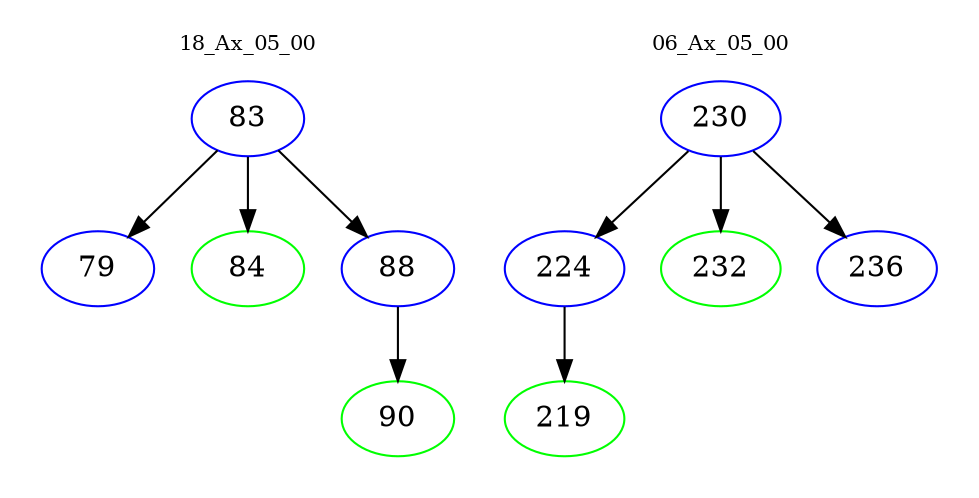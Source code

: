 digraph{
subgraph cluster_0 {
color = white
label = "18_Ax_05_00";
fontsize=10;
T0_83 [label="83", color="blue"]
T0_83 -> T0_79 [color="black"]
T0_79 [label="79", color="blue"]
T0_83 -> T0_84 [color="black"]
T0_84 [label="84", color="green"]
T0_83 -> T0_88 [color="black"]
T0_88 [label="88", color="blue"]
T0_88 -> T0_90 [color="black"]
T0_90 [label="90", color="green"]
}
subgraph cluster_1 {
color = white
label = "06_Ax_05_00";
fontsize=10;
T1_230 [label="230", color="blue"]
T1_230 -> T1_224 [color="black"]
T1_224 [label="224", color="blue"]
T1_224 -> T1_219 [color="black"]
T1_219 [label="219", color="green"]
T1_230 -> T1_232 [color="black"]
T1_232 [label="232", color="green"]
T1_230 -> T1_236 [color="black"]
T1_236 [label="236", color="blue"]
}
}
